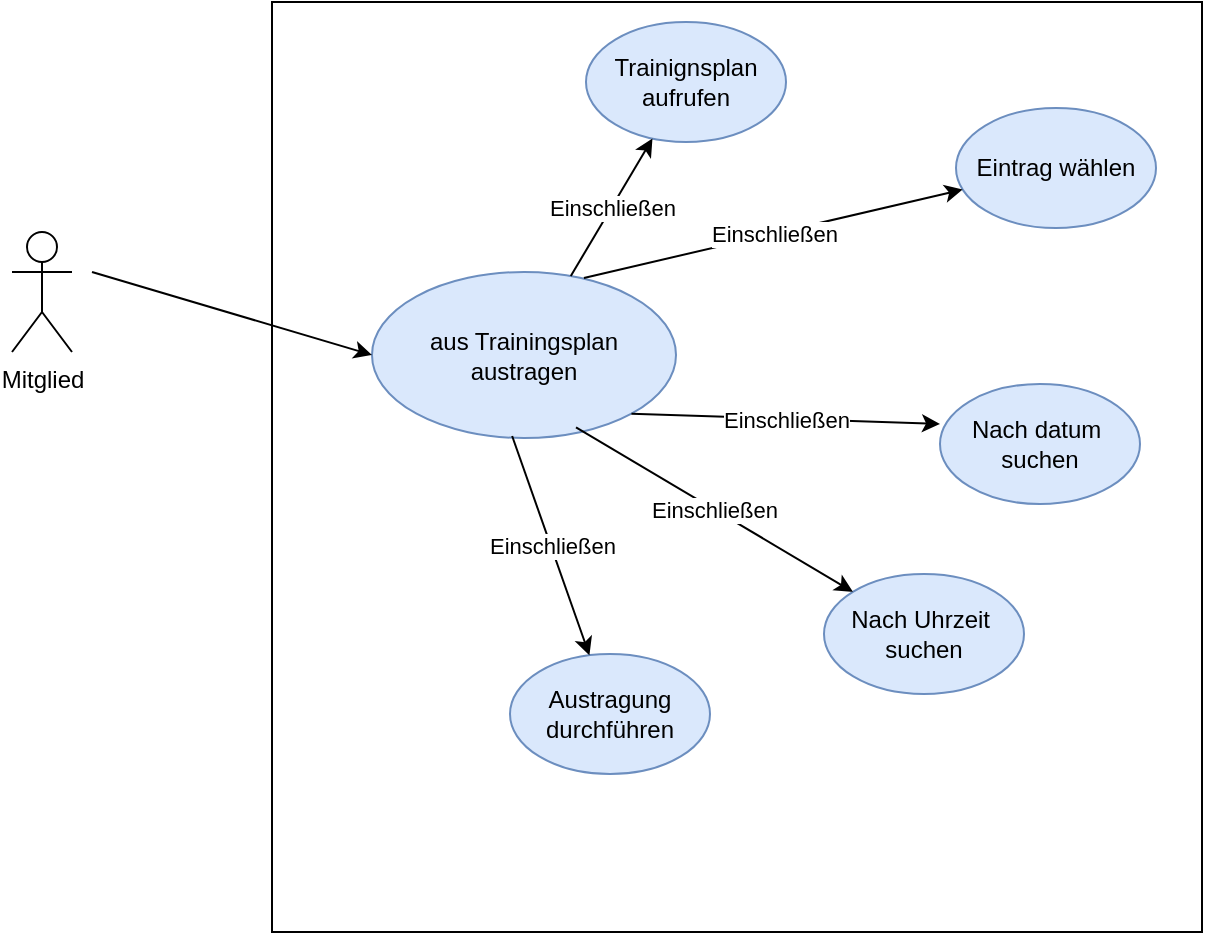 <mxfile version="13.6.2" type="device"><diagram id="LOzQTGFKw6edBUwyGAJ7" name="Page-1"><mxGraphModel dx="1102" dy="611" grid="0" gridSize="10" guides="1" tooltips="1" connect="1" arrows="1" fold="1" page="1" pageScale="1" pageWidth="827" pageHeight="1169" math="0" shadow="0"><root><mxCell id="0"/><mxCell id="1" parent="0"/><mxCell id="2qfxhCAVK30csIjDxgZv-1" value="" style="whiteSpace=wrap;html=1;aspect=fixed;" vertex="1" parent="1"><mxGeometry x="250" y="125" width="465" height="465" as="geometry"/></mxCell><mxCell id="2qfxhCAVK30csIjDxgZv-2" value="Mitglied" style="shape=umlActor;verticalLabelPosition=bottom;verticalAlign=top;html=1;outlineConnect=0;" vertex="1" parent="1"><mxGeometry x="120" y="240" width="30" height="60" as="geometry"/></mxCell><mxCell id="2qfxhCAVK30csIjDxgZv-4" value="&lt;div&gt;aus Trainingsplan&lt;/div&gt;&lt;div&gt;austragen&lt;br&gt;&lt;/div&gt;" style="ellipse;whiteSpace=wrap;html=1;fillColor=#dae8fc;strokeColor=#6c8ebf;" vertex="1" parent="1"><mxGeometry x="300" y="260" width="152" height="83" as="geometry"/></mxCell><mxCell id="2qfxhCAVK30csIjDxgZv-6" value="Eintrag wählen" style="ellipse;whiteSpace=wrap;html=1;fillColor=#dae8fc;strokeColor=#6c8ebf;" vertex="1" parent="1"><mxGeometry x="592" y="178" width="100" height="60" as="geometry"/></mxCell><mxCell id="2qfxhCAVK30csIjDxgZv-7" value="Nach datum&amp;nbsp; suchen" style="ellipse;whiteSpace=wrap;html=1;fillColor=#dae8fc;strokeColor=#6c8ebf;" vertex="1" parent="1"><mxGeometry x="584" y="316" width="100" height="60" as="geometry"/></mxCell><mxCell id="2qfxhCAVK30csIjDxgZv-18" value="" style="endArrow=classic;html=1;exitX=0.697;exitY=0.036;exitDx=0;exitDy=0;exitPerimeter=0;" edge="1" parent="1" source="2qfxhCAVK30csIjDxgZv-4" target="2qfxhCAVK30csIjDxgZv-6"><mxGeometry relative="1" as="geometry"><mxPoint x="406" y="258" as="sourcePoint"/><mxPoint x="485" y="269.5" as="targetPoint"/></mxGeometry></mxCell><mxCell id="2qfxhCAVK30csIjDxgZv-19" value="Einschließen" style="edgeLabel;resizable=0;html=1;align=center;verticalAlign=middle;" connectable="0" vertex="1" parent="2qfxhCAVK30csIjDxgZv-18"><mxGeometry relative="1" as="geometry"/></mxCell><mxCell id="2qfxhCAVK30csIjDxgZv-20" value="" style="endArrow=classic;html=1;entryX=0;entryY=0.333;entryDx=0;entryDy=0;entryPerimeter=0;exitX=1;exitY=1;exitDx=0;exitDy=0;" edge="1" parent="1" source="2qfxhCAVK30csIjDxgZv-4" target="2qfxhCAVK30csIjDxgZv-7"><mxGeometry relative="1" as="geometry"><mxPoint x="360" y="310" as="sourcePoint"/><mxPoint x="460" y="310" as="targetPoint"/></mxGeometry></mxCell><mxCell id="2qfxhCAVK30csIjDxgZv-21" value="Einschließen" style="edgeLabel;resizable=0;html=1;align=center;verticalAlign=middle;" connectable="0" vertex="1" parent="2qfxhCAVK30csIjDxgZv-20"><mxGeometry relative="1" as="geometry"/></mxCell><mxCell id="2qfxhCAVK30csIjDxgZv-24" value="" style="endArrow=classic;html=1;entryX=0;entryY=0.5;entryDx=0;entryDy=0;" edge="1" parent="1" target="2qfxhCAVK30csIjDxgZv-4"><mxGeometry width="50" height="50" relative="1" as="geometry"><mxPoint x="160" y="260" as="sourcePoint"/><mxPoint x="210" y="210" as="targetPoint"/></mxGeometry></mxCell><mxCell id="2qfxhCAVK30csIjDxgZv-25" value="&lt;div&gt;Trainignsplan &lt;br&gt;&lt;/div&gt;&lt;div&gt;aufrufen&lt;br&gt;&lt;/div&gt;" style="ellipse;whiteSpace=wrap;html=1;fillColor=#dae8fc;strokeColor=#6c8ebf;" vertex="1" parent="1"><mxGeometry x="407" y="135" width="100" height="60" as="geometry"/></mxCell><mxCell id="2qfxhCAVK30csIjDxgZv-27" value="" style="endArrow=classic;html=1;" edge="1" parent="1" source="2qfxhCAVK30csIjDxgZv-4" target="2qfxhCAVK30csIjDxgZv-25"><mxGeometry relative="1" as="geometry"><mxPoint x="337" y="262" as="sourcePoint"/><mxPoint x="497" y="262" as="targetPoint"/></mxGeometry></mxCell><mxCell id="2qfxhCAVK30csIjDxgZv-28" value="Einschließen" style="edgeLabel;resizable=0;html=1;align=center;verticalAlign=middle;" connectable="0" vertex="1" parent="2qfxhCAVK30csIjDxgZv-27"><mxGeometry relative="1" as="geometry"/></mxCell><mxCell id="2qfxhCAVK30csIjDxgZv-31" value="Austragung durchführen" style="ellipse;whiteSpace=wrap;html=1;fillColor=#dae8fc;strokeColor=#6c8ebf;" vertex="1" parent="1"><mxGeometry x="369" y="451" width="100" height="60" as="geometry"/></mxCell><mxCell id="2qfxhCAVK30csIjDxgZv-32" value="" style="endArrow=classic;html=1;exitX=0.461;exitY=0.988;exitDx=0;exitDy=0;exitPerimeter=0;" edge="1" parent="1" source="2qfxhCAVK30csIjDxgZv-4" target="2qfxhCAVK30csIjDxgZv-31"><mxGeometry relative="1" as="geometry"><mxPoint x="333" y="313" as="sourcePoint"/><mxPoint x="493" y="313" as="targetPoint"/></mxGeometry></mxCell><mxCell id="2qfxhCAVK30csIjDxgZv-33" value="Einschließen" style="edgeLabel;resizable=0;html=1;align=center;verticalAlign=middle;" connectable="0" vertex="1" parent="2qfxhCAVK30csIjDxgZv-32"><mxGeometry relative="1" as="geometry"/></mxCell><mxCell id="2qfxhCAVK30csIjDxgZv-41" value="Nach Uhrzeit&amp;nbsp; suchen" style="ellipse;whiteSpace=wrap;html=1;fillColor=#dae8fc;strokeColor=#6c8ebf;" vertex="1" parent="1"><mxGeometry x="526" y="411" width="100" height="60" as="geometry"/></mxCell><mxCell id="2qfxhCAVK30csIjDxgZv-42" value="" style="endArrow=classic;html=1;exitX=1;exitY=1;exitDx=0;exitDy=0;" edge="1" parent="1" target="2qfxhCAVK30csIjDxgZv-41"><mxGeometry relative="1" as="geometry"><mxPoint x="402.005" y="337.687" as="sourcePoint"/><mxPoint x="555.94" y="343" as="targetPoint"/></mxGeometry></mxCell><mxCell id="2qfxhCAVK30csIjDxgZv-43" value="Einschließen" style="edgeLabel;resizable=0;html=1;align=center;verticalAlign=middle;" connectable="0" vertex="1" parent="2qfxhCAVK30csIjDxgZv-42"><mxGeometry relative="1" as="geometry"/></mxCell></root></mxGraphModel></diagram></mxfile>